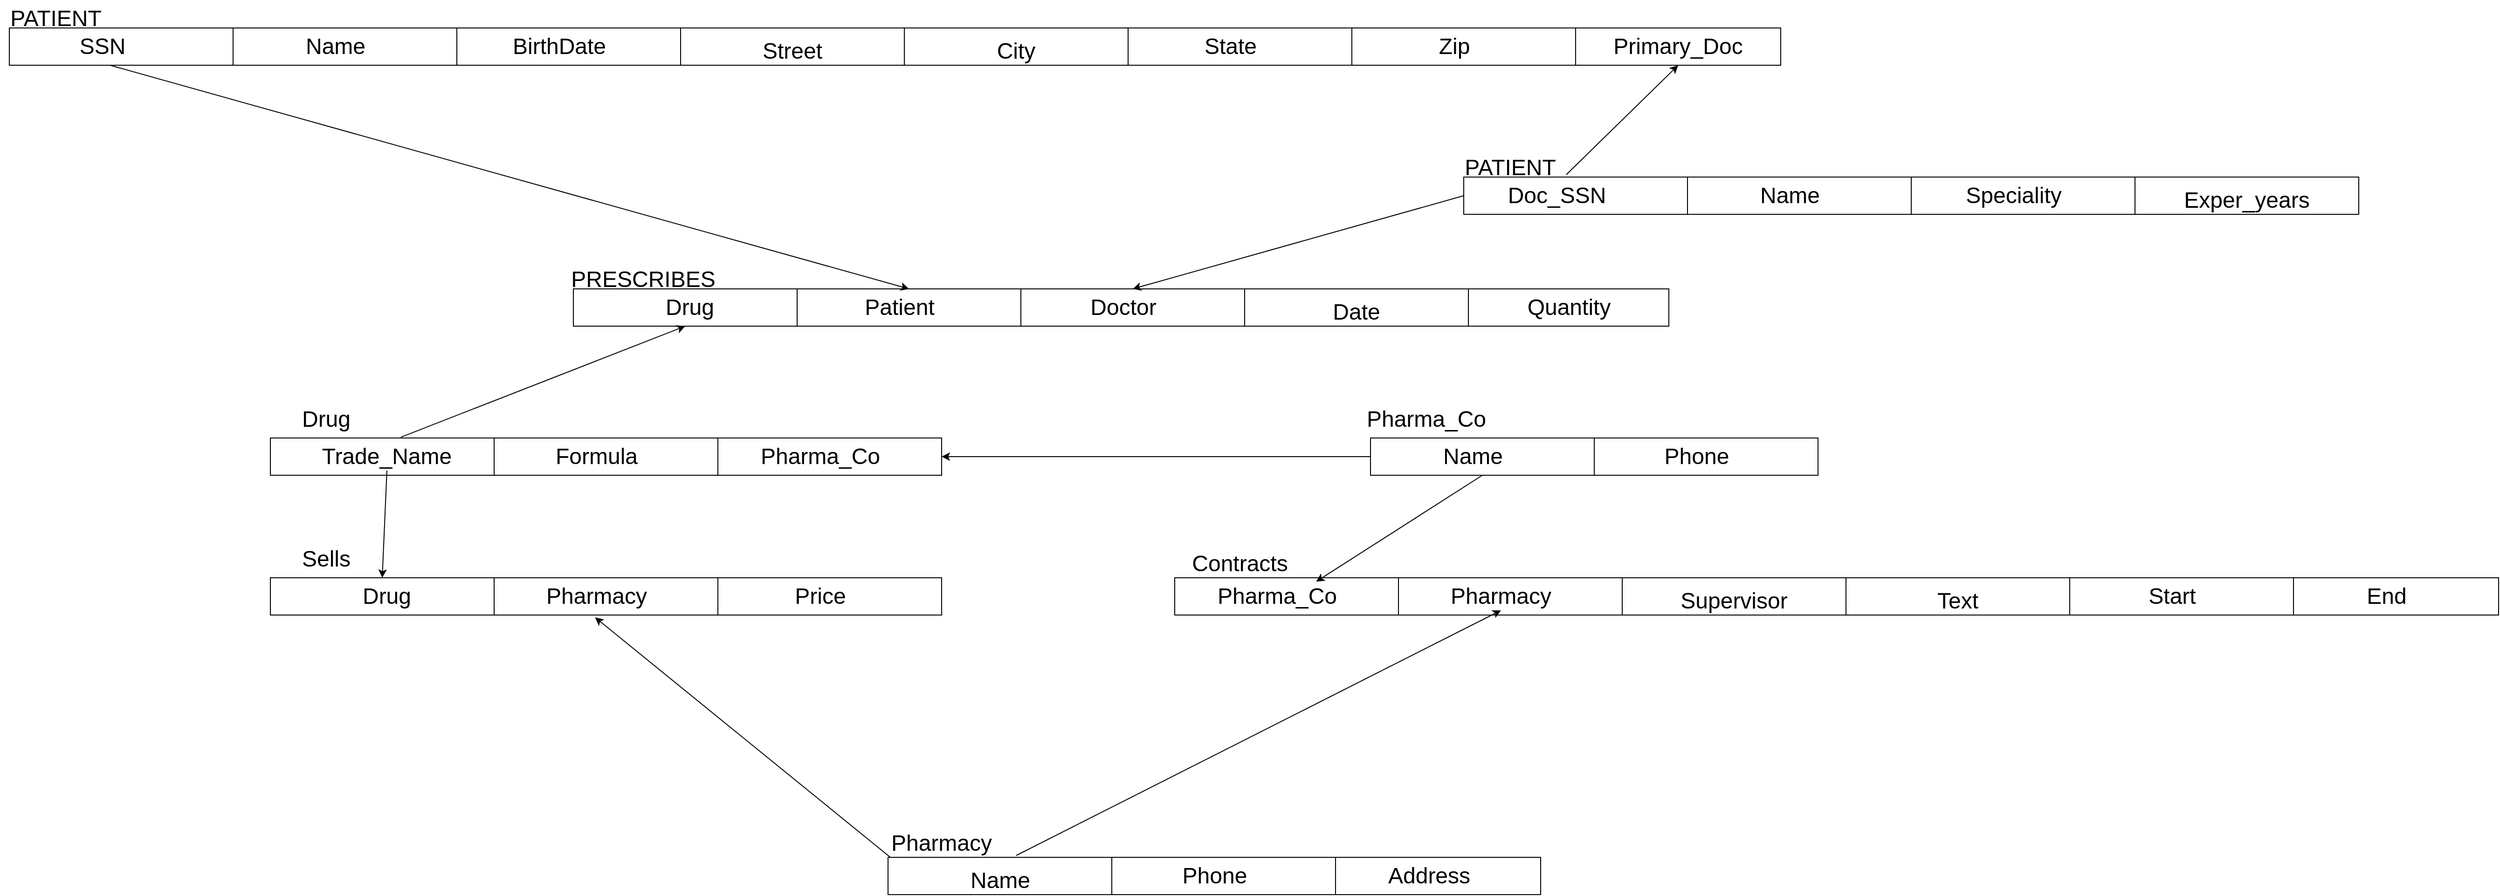 <mxfile version="26.0.12" pages="2">
  <diagram name="Page-1" id="VI8EY4aZrkDlifpeB0-J">
    <mxGraphModel dx="7587" dy="2580" grid="1" gridSize="10" guides="1" tooltips="1" connect="1" arrows="1" fold="1" page="1" pageScale="1" pageWidth="1169" pageHeight="1654" math="0" shadow="0">
      <root>
        <mxCell id="0" />
        <mxCell id="1" parent="0" />
        <mxCell id="ARa3XAWz3SJK5EvA4OsR-39" value="&lt;font style=&quot;font-size: 24px;&quot;&gt;PATIENT&lt;/font&gt;" style="text;html=1;align=center;verticalAlign=middle;whiteSpace=wrap;rounded=0;" vertex="1" parent="1">
          <mxGeometry x="-3010" y="330" width="120" height="40" as="geometry" />
        </mxCell>
        <mxCell id="ARa3XAWz3SJK5EvA4OsR-54" value="" style="rounded=0;whiteSpace=wrap;html=1;" vertex="1" parent="1">
          <mxGeometry x="-2760" y="360" width="240" height="40" as="geometry" />
        </mxCell>
        <mxCell id="ARa3XAWz3SJK5EvA4OsR-55" value="" style="rounded=0;whiteSpace=wrap;html=1;" vertex="1" parent="1">
          <mxGeometry x="-3000" y="360" width="240" height="40" as="geometry" />
        </mxCell>
        <mxCell id="ARa3XAWz3SJK5EvA4OsR-56" value="" style="rounded=0;whiteSpace=wrap;html=1;" vertex="1" parent="1">
          <mxGeometry x="-2520" y="360" width="240" height="40" as="geometry" />
        </mxCell>
        <mxCell id="ARa3XAWz3SJK5EvA4OsR-57" value="" style="rounded=0;whiteSpace=wrap;html=1;" vertex="1" parent="1">
          <mxGeometry x="-2280" y="360" width="240" height="40" as="geometry" />
        </mxCell>
        <mxCell id="ARa3XAWz3SJK5EvA4OsR-58" value="" style="rounded=0;whiteSpace=wrap;html=1;" vertex="1" parent="1">
          <mxGeometry x="-2040" y="360" width="240" height="40" as="geometry" />
        </mxCell>
        <mxCell id="ARa3XAWz3SJK5EvA4OsR-59" value="" style="rounded=0;whiteSpace=wrap;html=1;" vertex="1" parent="1">
          <mxGeometry x="-1800" y="360" width="240" height="40" as="geometry" />
        </mxCell>
        <mxCell id="ARa3XAWz3SJK5EvA4OsR-60" value="" style="rounded=0;whiteSpace=wrap;html=1;" vertex="1" parent="1">
          <mxGeometry x="-1560" y="360" width="240" height="40" as="geometry" />
        </mxCell>
        <mxCell id="ARa3XAWz3SJK5EvA4OsR-61" value="" style="rounded=0;whiteSpace=wrap;html=1;" vertex="1" parent="1">
          <mxGeometry x="-1320" y="360" width="220" height="40" as="geometry" />
        </mxCell>
        <mxCell id="ARa3XAWz3SJK5EvA4OsR-62" value="&lt;font style=&quot;font-size: 24px;&quot;&gt;Zip&lt;/font&gt;" style="text;html=1;align=center;verticalAlign=middle;whiteSpace=wrap;rounded=0;" vertex="1" parent="1">
          <mxGeometry x="-1480" y="365" width="60" height="30" as="geometry" />
        </mxCell>
        <mxCell id="ARa3XAWz3SJK5EvA4OsR-63" value="&lt;font style=&quot;font-size: 24px;&quot;&gt;State&lt;/font&gt;" style="text;html=1;align=center;verticalAlign=middle;whiteSpace=wrap;rounded=0;" vertex="1" parent="1">
          <mxGeometry x="-1720" y="365" width="60" height="30" as="geometry" />
        </mxCell>
        <mxCell id="ARa3XAWz3SJK5EvA4OsR-64" value="&lt;font style=&quot;font-size: 24px;&quot;&gt;City&lt;/font&gt;" style="text;html=1;align=center;verticalAlign=middle;whiteSpace=wrap;rounded=0;" vertex="1" parent="1">
          <mxGeometry x="-1950" y="370" width="60" height="30" as="geometry" />
        </mxCell>
        <mxCell id="ARa3XAWz3SJK5EvA4OsR-65" value="&lt;font style=&quot;font-size: 24px;&quot;&gt;Street&lt;/font&gt;" style="text;html=1;align=center;verticalAlign=middle;whiteSpace=wrap;rounded=0;" vertex="1" parent="1">
          <mxGeometry x="-2190" y="370" width="60" height="30" as="geometry" />
        </mxCell>
        <mxCell id="ARa3XAWz3SJK5EvA4OsR-66" value="&lt;font style=&quot;font-size: 24px;&quot;&gt;BirthDate&lt;/font&gt;" style="text;html=1;align=center;verticalAlign=middle;whiteSpace=wrap;rounded=0;" vertex="1" parent="1">
          <mxGeometry x="-2440" y="365" width="60" height="30" as="geometry" />
        </mxCell>
        <mxCell id="ARa3XAWz3SJK5EvA4OsR-67" value="&lt;font style=&quot;font-size: 24px;&quot;&gt;Name&lt;/font&gt;" style="text;html=1;align=center;verticalAlign=middle;whiteSpace=wrap;rounded=0;" vertex="1" parent="1">
          <mxGeometry x="-2680" y="365" width="60" height="30" as="geometry" />
        </mxCell>
        <mxCell id="ARa3XAWz3SJK5EvA4OsR-68" value="&lt;font style=&quot;font-size: 24px;&quot;&gt;SSN&lt;/font&gt;" style="text;html=1;align=center;verticalAlign=middle;whiteSpace=wrap;rounded=0;" vertex="1" parent="1">
          <mxGeometry x="-2930" y="365" width="60" height="30" as="geometry" />
        </mxCell>
        <mxCell id="ARa3XAWz3SJK5EvA4OsR-69" value="&lt;font style=&quot;font-size: 24px;&quot;&gt;Primary_Doc&lt;/font&gt;" style="text;html=1;align=center;verticalAlign=middle;whiteSpace=wrap;rounded=0;" vertex="1" parent="1">
          <mxGeometry x="-1240" y="365" width="60" height="30" as="geometry" />
        </mxCell>
        <mxCell id="ARa3XAWz3SJK5EvA4OsR-71" value="&lt;font style=&quot;font-size: 24px;&quot;&gt;PATIENT&lt;/font&gt;" style="text;html=1;align=center;verticalAlign=middle;whiteSpace=wrap;rounded=0;" vertex="1" parent="1">
          <mxGeometry x="-1450" y="490" width="120" height="40" as="geometry" />
        </mxCell>
        <mxCell id="ARa3XAWz3SJK5EvA4OsR-72" value="" style="rounded=0;whiteSpace=wrap;html=1;" vertex="1" parent="1">
          <mxGeometry x="-1200" y="520" width="240" height="40" as="geometry" />
        </mxCell>
        <mxCell id="ARa3XAWz3SJK5EvA4OsR-73" value="" style="rounded=0;whiteSpace=wrap;html=1;" vertex="1" parent="1">
          <mxGeometry x="-1440" y="520" width="240" height="40" as="geometry" />
        </mxCell>
        <mxCell id="ARa3XAWz3SJK5EvA4OsR-74" value="" style="rounded=0;whiteSpace=wrap;html=1;" vertex="1" parent="1">
          <mxGeometry x="-960" y="520" width="240" height="40" as="geometry" />
        </mxCell>
        <mxCell id="ARa3XAWz3SJK5EvA4OsR-75" value="" style="rounded=0;whiteSpace=wrap;html=1;" vertex="1" parent="1">
          <mxGeometry x="-720" y="520" width="240" height="40" as="geometry" />
        </mxCell>
        <mxCell id="ARa3XAWz3SJK5EvA4OsR-83" value="&lt;font style=&quot;font-size: 24px;&quot;&gt;Exper_years&lt;/font&gt;" style="text;html=1;align=center;verticalAlign=middle;whiteSpace=wrap;rounded=0;" vertex="1" parent="1">
          <mxGeometry x="-630" y="530" width="60" height="30" as="geometry" />
        </mxCell>
        <mxCell id="ARa3XAWz3SJK5EvA4OsR-84" value="&lt;font style=&quot;font-size: 24px;&quot;&gt;Speciality&lt;/font&gt;" style="text;html=1;align=center;verticalAlign=middle;whiteSpace=wrap;rounded=0;" vertex="1" parent="1">
          <mxGeometry x="-880" y="525" width="60" height="30" as="geometry" />
        </mxCell>
        <mxCell id="ARa3XAWz3SJK5EvA4OsR-85" value="&lt;font style=&quot;font-size: 24px;&quot;&gt;Name&lt;/font&gt;" style="text;html=1;align=center;verticalAlign=middle;whiteSpace=wrap;rounded=0;" vertex="1" parent="1">
          <mxGeometry x="-1120" y="525" width="60" height="30" as="geometry" />
        </mxCell>
        <mxCell id="ARa3XAWz3SJK5EvA4OsR-86" value="&lt;font style=&quot;font-size: 24px;&quot;&gt;Doc_SSN&lt;/font&gt;" style="text;html=1;align=center;verticalAlign=middle;whiteSpace=wrap;rounded=0;" vertex="1" parent="1">
          <mxGeometry x="-1370" y="525" width="60" height="30" as="geometry" />
        </mxCell>
        <mxCell id="ARa3XAWz3SJK5EvA4OsR-88" value="&lt;font style=&quot;font-size: 24px;&quot;&gt;PRESCRIBES&lt;/font&gt;" style="text;html=1;align=center;verticalAlign=middle;whiteSpace=wrap;rounded=0;" vertex="1" parent="1">
          <mxGeometry x="-2380" y="610" width="120" height="40" as="geometry" />
        </mxCell>
        <mxCell id="ARa3XAWz3SJK5EvA4OsR-89" value="" style="rounded=0;whiteSpace=wrap;html=1;" vertex="1" parent="1">
          <mxGeometry x="-2155" y="640" width="240" height="40" as="geometry" />
        </mxCell>
        <mxCell id="ARa3XAWz3SJK5EvA4OsR-90" value="" style="rounded=0;whiteSpace=wrap;html=1;" vertex="1" parent="1">
          <mxGeometry x="-2395" y="640" width="240" height="40" as="geometry" />
        </mxCell>
        <mxCell id="ARa3XAWz3SJK5EvA4OsR-91" value="" style="rounded=0;whiteSpace=wrap;html=1;" vertex="1" parent="1">
          <mxGeometry x="-1915" y="640" width="240" height="40" as="geometry" />
        </mxCell>
        <mxCell id="ARa3XAWz3SJK5EvA4OsR-92" value="" style="rounded=0;whiteSpace=wrap;html=1;" vertex="1" parent="1">
          <mxGeometry x="-1675" y="640" width="240" height="40" as="geometry" />
        </mxCell>
        <mxCell id="ARa3XAWz3SJK5EvA4OsR-93" value="&lt;font style=&quot;font-size: 24px;&quot;&gt;Date&lt;/font&gt;" style="text;html=1;align=center;verticalAlign=middle;whiteSpace=wrap;rounded=0;" vertex="1" parent="1">
          <mxGeometry x="-1585" y="650" width="60" height="30" as="geometry" />
        </mxCell>
        <mxCell id="ARa3XAWz3SJK5EvA4OsR-94" value="&lt;font style=&quot;font-size: 24px;&quot;&gt;Doctor&lt;/font&gt;" style="text;html=1;align=center;verticalAlign=middle;whiteSpace=wrap;rounded=0;" vertex="1" parent="1">
          <mxGeometry x="-1835" y="645" width="60" height="30" as="geometry" />
        </mxCell>
        <mxCell id="ARa3XAWz3SJK5EvA4OsR-95" value="&lt;font style=&quot;font-size: 24px;&quot;&gt;Patient&lt;/font&gt;" style="text;html=1;align=center;verticalAlign=middle;whiteSpace=wrap;rounded=0;" vertex="1" parent="1">
          <mxGeometry x="-2075" y="645" width="60" height="30" as="geometry" />
        </mxCell>
        <mxCell id="ARa3XAWz3SJK5EvA4OsR-96" value="&lt;font style=&quot;font-size: 24px;&quot;&gt;Drug&lt;/font&gt;" style="text;html=1;align=center;verticalAlign=middle;whiteSpace=wrap;rounded=0;" vertex="1" parent="1">
          <mxGeometry x="-2300" y="645" width="60" height="30" as="geometry" />
        </mxCell>
        <mxCell id="ARa3XAWz3SJK5EvA4OsR-97" value="" style="rounded=0;whiteSpace=wrap;html=1;" vertex="1" parent="1">
          <mxGeometry x="-1435" y="640" width="215" height="40" as="geometry" />
        </mxCell>
        <mxCell id="ARa3XAWz3SJK5EvA4OsR-99" value="&lt;font style=&quot;font-size: 24px;&quot;&gt;Quantity&lt;/font&gt;" style="text;html=1;align=center;verticalAlign=middle;whiteSpace=wrap;rounded=0;" vertex="1" parent="1">
          <mxGeometry x="-1357.5" y="630" width="60" height="60" as="geometry" />
        </mxCell>
        <mxCell id="ARa3XAWz3SJK5EvA4OsR-100" value="&lt;span style=&quot;font-size: 24px;&quot;&gt;Drug&lt;/span&gt;" style="text;html=1;align=center;verticalAlign=middle;whiteSpace=wrap;rounded=0;" vertex="1" parent="1">
          <mxGeometry x="-2720" y="760" width="120" height="40" as="geometry" />
        </mxCell>
        <mxCell id="ARa3XAWz3SJK5EvA4OsR-101" value="" style="rounded=0;whiteSpace=wrap;html=1;" vertex="1" parent="1">
          <mxGeometry x="-2480" y="800" width="240" height="40" as="geometry" />
        </mxCell>
        <mxCell id="ARa3XAWz3SJK5EvA4OsR-102" value="" style="rounded=0;whiteSpace=wrap;html=1;" vertex="1" parent="1">
          <mxGeometry x="-2720" y="800" width="240" height="40" as="geometry" />
        </mxCell>
        <mxCell id="ARa3XAWz3SJK5EvA4OsR-103" value="" style="rounded=0;whiteSpace=wrap;html=1;" vertex="1" parent="1">
          <mxGeometry x="-2240" y="800" width="240" height="40" as="geometry" />
        </mxCell>
        <mxCell id="ARa3XAWz3SJK5EvA4OsR-104" value="&lt;font style=&quot;font-size: 24px;&quot;&gt;Pharma_Co&lt;/font&gt;" style="text;html=1;align=center;verticalAlign=middle;whiteSpace=wrap;rounded=0;" vertex="1" parent="1">
          <mxGeometry x="-2160" y="805" width="60" height="30" as="geometry" />
        </mxCell>
        <mxCell id="ARa3XAWz3SJK5EvA4OsR-105" value="&lt;span style=&quot;font-size: 24px;&quot;&gt;Formula&lt;/span&gt;" style="text;html=1;align=center;verticalAlign=middle;whiteSpace=wrap;rounded=0;" vertex="1" parent="1">
          <mxGeometry x="-2400" y="805" width="60" height="30" as="geometry" />
        </mxCell>
        <mxCell id="ARa3XAWz3SJK5EvA4OsR-106" value="&lt;font style=&quot;font-size: 24px;&quot;&gt;Trade_Name&lt;/font&gt;" style="text;html=1;align=center;verticalAlign=middle;whiteSpace=wrap;rounded=0;" vertex="1" parent="1">
          <mxGeometry x="-2625" y="805" width="60" height="30" as="geometry" />
        </mxCell>
        <mxCell id="ARa3XAWz3SJK5EvA4OsR-107" value="" style="rounded=0;whiteSpace=wrap;html=1;" vertex="1" parent="1">
          <mxGeometry x="-1540" y="800" width="240" height="40" as="geometry" />
        </mxCell>
        <mxCell id="ARa3XAWz3SJK5EvA4OsR-108" value="" style="rounded=0;whiteSpace=wrap;html=1;" vertex="1" parent="1">
          <mxGeometry x="-1300" y="800" width="240" height="40" as="geometry" />
        </mxCell>
        <mxCell id="ARa3XAWz3SJK5EvA4OsR-109" value="&lt;font style=&quot;font-size: 24px;&quot;&gt;Phone&lt;/font&gt;" style="text;html=1;align=center;verticalAlign=middle;whiteSpace=wrap;rounded=0;" vertex="1" parent="1">
          <mxGeometry x="-1220" y="805" width="60" height="30" as="geometry" />
        </mxCell>
        <mxCell id="ARa3XAWz3SJK5EvA4OsR-110" value="&lt;font style=&quot;font-size: 24px;&quot;&gt;Name&lt;/font&gt;" style="text;html=1;align=center;verticalAlign=middle;whiteSpace=wrap;rounded=0;" vertex="1" parent="1">
          <mxGeometry x="-1460" y="805" width="60" height="30" as="geometry" />
        </mxCell>
        <mxCell id="ARa3XAWz3SJK5EvA4OsR-111" value="&lt;span style=&quot;font-size: 24px;&quot;&gt;Pharma_Co&lt;/span&gt;" style="text;html=1;align=center;verticalAlign=middle;whiteSpace=wrap;rounded=0;" vertex="1" parent="1">
          <mxGeometry x="-1540" y="760" width="120" height="40" as="geometry" />
        </mxCell>
        <mxCell id="ARa3XAWz3SJK5EvA4OsR-120" value="&lt;span style=&quot;font-size: 24px;&quot;&gt;Sells&lt;/span&gt;" style="text;html=1;align=center;verticalAlign=middle;whiteSpace=wrap;rounded=0;" vertex="1" parent="1">
          <mxGeometry x="-2720" y="910" width="120" height="40" as="geometry" />
        </mxCell>
        <mxCell id="ARa3XAWz3SJK5EvA4OsR-121" value="" style="rounded=0;whiteSpace=wrap;html=1;" vertex="1" parent="1">
          <mxGeometry x="-2480" y="950" width="240" height="40" as="geometry" />
        </mxCell>
        <mxCell id="ARa3XAWz3SJK5EvA4OsR-122" value="" style="rounded=0;whiteSpace=wrap;html=1;" vertex="1" parent="1">
          <mxGeometry x="-2720" y="950" width="240" height="40" as="geometry" />
        </mxCell>
        <mxCell id="ARa3XAWz3SJK5EvA4OsR-123" value="" style="rounded=0;whiteSpace=wrap;html=1;" vertex="1" parent="1">
          <mxGeometry x="-2240" y="950" width="240" height="40" as="geometry" />
        </mxCell>
        <mxCell id="ARa3XAWz3SJK5EvA4OsR-124" value="&lt;font style=&quot;font-size: 24px;&quot;&gt;Price&lt;/font&gt;" style="text;html=1;align=center;verticalAlign=middle;whiteSpace=wrap;rounded=0;" vertex="1" parent="1">
          <mxGeometry x="-2160" y="955" width="60" height="30" as="geometry" />
        </mxCell>
        <mxCell id="ARa3XAWz3SJK5EvA4OsR-125" value="&lt;font style=&quot;font-size: 24px;&quot;&gt;Pharmacy&lt;/font&gt;" style="text;html=1;align=center;verticalAlign=middle;whiteSpace=wrap;rounded=0;" vertex="1" parent="1">
          <mxGeometry x="-2400" y="955" width="60" height="30" as="geometry" />
        </mxCell>
        <mxCell id="ARa3XAWz3SJK5EvA4OsR-126" value="&lt;font style=&quot;font-size: 24px;&quot;&gt;Drug&lt;/font&gt;" style="text;html=1;align=center;verticalAlign=middle;whiteSpace=wrap;rounded=0;" vertex="1" parent="1">
          <mxGeometry x="-2625" y="955" width="60" height="30" as="geometry" />
        </mxCell>
        <mxCell id="ARa3XAWz3SJK5EvA4OsR-127" value="" style="rounded=0;whiteSpace=wrap;html=1;" vertex="1" parent="1">
          <mxGeometry x="-1750" y="950" width="240" height="40" as="geometry" />
        </mxCell>
        <mxCell id="ARa3XAWz3SJK5EvA4OsR-128" value="" style="rounded=0;whiteSpace=wrap;html=1;" vertex="1" parent="1">
          <mxGeometry x="-1510" y="950" width="240" height="40" as="geometry" />
        </mxCell>
        <mxCell id="ARa3XAWz3SJK5EvA4OsR-129" value="" style="rounded=0;whiteSpace=wrap;html=1;" vertex="1" parent="1">
          <mxGeometry x="-1270" y="950" width="240" height="40" as="geometry" />
        </mxCell>
        <mxCell id="ARa3XAWz3SJK5EvA4OsR-130" value="" style="rounded=0;whiteSpace=wrap;html=1;" vertex="1" parent="1">
          <mxGeometry x="-1030" y="950" width="240" height="40" as="geometry" />
        </mxCell>
        <mxCell id="ARa3XAWz3SJK5EvA4OsR-131" value="" style="rounded=0;whiteSpace=wrap;html=1;" vertex="1" parent="1">
          <mxGeometry x="-790" y="950" width="240" height="40" as="geometry" />
        </mxCell>
        <mxCell id="ARa3XAWz3SJK5EvA4OsR-133" value="&lt;font style=&quot;font-size: 24px;&quot;&gt;Start&lt;/font&gt;" style="text;html=1;align=center;verticalAlign=middle;whiteSpace=wrap;rounded=0;" vertex="1" parent="1">
          <mxGeometry x="-710" y="955" width="60" height="30" as="geometry" />
        </mxCell>
        <mxCell id="ARa3XAWz3SJK5EvA4OsR-134" value="&lt;font style=&quot;font-size: 24px;&quot;&gt;Text&lt;/font&gt;" style="text;html=1;align=center;verticalAlign=middle;whiteSpace=wrap;rounded=0;" vertex="1" parent="1">
          <mxGeometry x="-940" y="960" width="60" height="30" as="geometry" />
        </mxCell>
        <mxCell id="ARa3XAWz3SJK5EvA4OsR-135" value="&lt;font style=&quot;font-size: 24px;&quot;&gt;Supervisor&lt;/font&gt;" style="text;html=1;align=center;verticalAlign=middle;whiteSpace=wrap;rounded=0;" vertex="1" parent="1">
          <mxGeometry x="-1180" y="960" width="60" height="30" as="geometry" />
        </mxCell>
        <mxCell id="ARa3XAWz3SJK5EvA4OsR-136" value="&lt;font style=&quot;font-size: 24px;&quot;&gt;Pharmacy&lt;/font&gt;" style="text;html=1;align=center;verticalAlign=middle;whiteSpace=wrap;rounded=0;" vertex="1" parent="1">
          <mxGeometry x="-1430" y="955" width="60" height="30" as="geometry" />
        </mxCell>
        <mxCell id="ARa3XAWz3SJK5EvA4OsR-137" value="&lt;font style=&quot;font-size: 24px;&quot;&gt;Pharma_Co&lt;/font&gt;" style="text;html=1;align=center;verticalAlign=middle;whiteSpace=wrap;rounded=0;" vertex="1" parent="1">
          <mxGeometry x="-1670" y="955" width="60" height="30" as="geometry" />
        </mxCell>
        <mxCell id="ARa3XAWz3SJK5EvA4OsR-138" value="&lt;span style=&quot;font-size: 24px;&quot;&gt;Contracts&lt;/span&gt;" style="text;html=1;align=center;verticalAlign=middle;whiteSpace=wrap;rounded=0;" vertex="1" parent="1">
          <mxGeometry x="-1740" y="915" width="120" height="40" as="geometry" />
        </mxCell>
        <mxCell id="ARa3XAWz3SJK5EvA4OsR-139" value="" style="rounded=0;whiteSpace=wrap;html=1;" vertex="1" parent="1">
          <mxGeometry x="-550" y="950" width="220" height="40" as="geometry" />
        </mxCell>
        <mxCell id="ARa3XAWz3SJK5EvA4OsR-142" value="&lt;font style=&quot;font-size: 24px;&quot;&gt;End&lt;/font&gt;" style="text;html=1;align=center;verticalAlign=middle;whiteSpace=wrap;rounded=0;" vertex="1" parent="1">
          <mxGeometry x="-480" y="955" width="60" height="30" as="geometry" />
        </mxCell>
        <mxCell id="ARa3XAWz3SJK5EvA4OsR-143" value="" style="rounded=0;whiteSpace=wrap;html=1;" vertex="1" parent="1">
          <mxGeometry x="-2057.5" y="1250" width="240" height="40" as="geometry" />
        </mxCell>
        <mxCell id="ARa3XAWz3SJK5EvA4OsR-144" value="" style="rounded=0;whiteSpace=wrap;html=1;" vertex="1" parent="1">
          <mxGeometry x="-1817.5" y="1250" width="240" height="40" as="geometry" />
        </mxCell>
        <mxCell id="ARa3XAWz3SJK5EvA4OsR-145" value="&lt;font style=&quot;font-size: 24px;&quot;&gt;Phone&lt;/font&gt;" style="text;html=1;align=center;verticalAlign=middle;whiteSpace=wrap;rounded=0;" vertex="1" parent="1">
          <mxGeometry x="-1737.5" y="1255" width="60" height="30" as="geometry" />
        </mxCell>
        <mxCell id="ARa3XAWz3SJK5EvA4OsR-146" value="&lt;font style=&quot;font-size: 24px;&quot;&gt;Name&lt;/font&gt;" style="text;html=1;align=center;verticalAlign=middle;whiteSpace=wrap;rounded=0;" vertex="1" parent="1">
          <mxGeometry x="-1967.5" y="1260" width="60" height="30" as="geometry" />
        </mxCell>
        <mxCell id="ARa3XAWz3SJK5EvA4OsR-147" value="" style="rounded=0;whiteSpace=wrap;html=1;" vertex="1" parent="1">
          <mxGeometry x="-1577.5" y="1250" width="220" height="40" as="geometry" />
        </mxCell>
        <mxCell id="ARa3XAWz3SJK5EvA4OsR-148" value="&lt;font style=&quot;font-size: 24px;&quot;&gt;Address&lt;/font&gt;" style="text;html=1;align=center;verticalAlign=middle;whiteSpace=wrap;rounded=0;" vertex="1" parent="1">
          <mxGeometry x="-1507.5" y="1255" width="60" height="30" as="geometry" />
        </mxCell>
        <mxCell id="ARa3XAWz3SJK5EvA4OsR-149" value="&lt;span style=&quot;font-size: 24px;&quot;&gt;Pharmacy&lt;/span&gt;" style="text;html=1;align=center;verticalAlign=middle;whiteSpace=wrap;rounded=0;" vertex="1" parent="1">
          <mxGeometry x="-2060" y="1215" width="120" height="40" as="geometry" />
        </mxCell>
        <mxCell id="ARa3XAWz3SJK5EvA4OsR-150" value="" style="endArrow=classic;html=1;rounded=0;entryX=0.5;entryY=1;entryDx=0;entryDy=0;exitX=0.458;exitY=-0.062;exitDx=0;exitDy=0;exitPerimeter=0;" edge="1" parent="1" source="ARa3XAWz3SJK5EvA4OsR-73" target="ARa3XAWz3SJK5EvA4OsR-61">
          <mxGeometry width="50" height="50" relative="1" as="geometry">
            <mxPoint x="-1330" y="520" as="sourcePoint" />
            <mxPoint x="-1170" y="490" as="targetPoint" />
          </mxGeometry>
        </mxCell>
        <mxCell id="ARa3XAWz3SJK5EvA4OsR-151" value="" style="endArrow=classic;html=1;rounded=0;entryX=0.5;entryY=1;entryDx=0;entryDy=0;exitX=0.458;exitY=-0.062;exitDx=0;exitDy=0;exitPerimeter=0;" edge="1" parent="1" target="ARa3XAWz3SJK5EvA4OsR-136">
          <mxGeometry width="50" height="50" relative="1" as="geometry">
            <mxPoint x="-1920" y="1248" as="sourcePoint" />
            <mxPoint x="-1800" y="1130" as="targetPoint" />
          </mxGeometry>
        </mxCell>
        <mxCell id="ARa3XAWz3SJK5EvA4OsR-152" value="" style="endArrow=classic;html=1;rounded=0;entryX=0.451;entryY=1.063;entryDx=0;entryDy=0;exitX=0.458;exitY=-0.062;exitDx=0;exitDy=0;exitPerimeter=0;entryPerimeter=0;" edge="1" parent="1" target="ARa3XAWz3SJK5EvA4OsR-121">
          <mxGeometry width="50" height="50" relative="1" as="geometry">
            <mxPoint x="-2055" y="1250" as="sourcePoint" />
            <mxPoint x="-1535" y="987" as="targetPoint" />
          </mxGeometry>
        </mxCell>
        <mxCell id="ARa3XAWz3SJK5EvA4OsR-153" value="" style="endArrow=classic;html=1;rounded=0;exitX=0.458;exitY=-0.062;exitDx=0;exitDy=0;exitPerimeter=0;entryX=0.632;entryY=0.104;entryDx=0;entryDy=0;entryPerimeter=0;" edge="1" parent="1" target="ARa3XAWz3SJK5EvA4OsR-127">
          <mxGeometry width="50" height="50" relative="1" as="geometry">
            <mxPoint x="-1420" y="840" as="sourcePoint" />
            <mxPoint x="-1570" y="946" as="targetPoint" />
          </mxGeometry>
        </mxCell>
        <mxCell id="ARa3XAWz3SJK5EvA4OsR-154" value="" style="endArrow=classic;html=1;rounded=0;exitX=0;exitY=0.5;exitDx=0;exitDy=0;entryX=1;entryY=0.5;entryDx=0;entryDy=0;" edge="1" parent="1" source="ARa3XAWz3SJK5EvA4OsR-107" target="ARa3XAWz3SJK5EvA4OsR-103">
          <mxGeometry width="50" height="50" relative="1" as="geometry">
            <mxPoint x="-1540" y="810" as="sourcePoint" />
            <mxPoint x="-1718" y="924" as="targetPoint" />
          </mxGeometry>
        </mxCell>
        <mxCell id="ARa3XAWz3SJK5EvA4OsR-155" value="" style="endArrow=classic;html=1;rounded=0;exitX=0.583;exitY=-0.021;exitDx=0;exitDy=0;entryX=0.5;entryY=1;entryDx=0;entryDy=0;exitPerimeter=0;" edge="1" parent="1" source="ARa3XAWz3SJK5EvA4OsR-102" target="ARa3XAWz3SJK5EvA4OsR-90">
          <mxGeometry width="50" height="50" relative="1" as="geometry">
            <mxPoint x="-2300" y="760" as="sourcePoint" />
            <mxPoint x="-2760" y="760" as="targetPoint" />
          </mxGeometry>
        </mxCell>
        <mxCell id="ARa3XAWz3SJK5EvA4OsR-156" value="" style="endArrow=classic;html=1;rounded=0;exitX=0.5;exitY=1;exitDx=0;exitDy=0;entryX=1;entryY=1;entryDx=0;entryDy=0;" edge="1" parent="1" source="ARa3XAWz3SJK5EvA4OsR-106" target="ARa3XAWz3SJK5EvA4OsR-120">
          <mxGeometry width="50" height="50" relative="1" as="geometry">
            <mxPoint x="-2590" y="810" as="sourcePoint" />
            <mxPoint x="-2265" y="690" as="targetPoint" />
          </mxGeometry>
        </mxCell>
        <mxCell id="ARa3XAWz3SJK5EvA4OsR-157" value="" style="endArrow=classic;html=1;rounded=0;entryX=0.5;entryY=0;entryDx=0;entryDy=0;" edge="1" parent="1" target="ARa3XAWz3SJK5EvA4OsR-89">
          <mxGeometry width="50" height="50" relative="1" as="geometry">
            <mxPoint x="-2892" y="400" as="sourcePoint" />
            <mxPoint x="-3070" y="514" as="targetPoint" />
          </mxGeometry>
        </mxCell>
        <mxCell id="ARa3XAWz3SJK5EvA4OsR-158" value="" style="endArrow=classic;html=1;rounded=0;exitX=0;exitY=0.5;exitDx=0;exitDy=0;entryX=0.5;entryY=0;entryDx=0;entryDy=0;" edge="1" parent="1" source="ARa3XAWz3SJK5EvA4OsR-73" target="ARa3XAWz3SJK5EvA4OsR-91">
          <mxGeometry width="50" height="50" relative="1" as="geometry">
            <mxPoint x="-1492" y="516" as="sourcePoint" />
            <mxPoint x="-1670" y="630" as="targetPoint" />
          </mxGeometry>
        </mxCell>
      </root>
    </mxGraphModel>
  </diagram>
  <diagram id="La1_8H_uTtakgFRsrTIt" name="Page-2">
    <mxGraphModel dx="4149" dy="3375" grid="1" gridSize="10" guides="1" tooltips="1" connect="1" arrows="1" fold="1" page="1" pageScale="1" pageWidth="1169" pageHeight="1654" math="0" shadow="0">
      <root>
        <mxCell id="0" />
        <mxCell id="1" parent="0" />
        <mxCell id="_tN8K5B3pRtK9R9Q_DA4-2" value="" style="rounded=0;whiteSpace=wrap;html=1;" vertex="1" parent="1">
          <mxGeometry x="740" y="340" width="240" height="40" as="geometry" />
        </mxCell>
        <mxCell id="_tN8K5B3pRtK9R9Q_DA4-3" value="" style="rounded=0;whiteSpace=wrap;html=1;" vertex="1" parent="1">
          <mxGeometry x="500" y="340" width="240" height="40" as="geometry" />
        </mxCell>
        <mxCell id="_tN8K5B3pRtK9R9Q_DA4-4" value="" style="rounded=0;whiteSpace=wrap;html=1;" vertex="1" parent="1">
          <mxGeometry x="980" y="340" width="240" height="40" as="geometry" />
        </mxCell>
        <mxCell id="_tN8K5B3pRtK9R9Q_DA4-14" value="&lt;font style=&quot;font-size: 24px;&quot;&gt;City&lt;/font&gt;" style="text;html=1;align=center;verticalAlign=middle;whiteSpace=wrap;rounded=0;" vertex="1" parent="1">
          <mxGeometry x="1060" y="345" width="60" height="30" as="geometry" />
        </mxCell>
        <mxCell id="_tN8K5B3pRtK9R9Q_DA4-15" value="&lt;font style=&quot;font-size: 24px;&quot;&gt;Street&lt;/font&gt;" style="text;html=1;align=center;verticalAlign=middle;whiteSpace=wrap;rounded=0;" vertex="1" parent="1">
          <mxGeometry x="820" y="345" width="60" height="30" as="geometry" />
        </mxCell>
        <mxCell id="_tN8K5B3pRtK9R9Q_DA4-16" value="&lt;font style=&quot;font-size: 24px;&quot;&gt;Name&lt;/font&gt;" style="text;html=1;align=center;verticalAlign=middle;whiteSpace=wrap;rounded=0;" vertex="1" parent="1">
          <mxGeometry x="570" y="345" width="60" height="30" as="geometry" />
        </mxCell>
        <mxCell id="_tN8K5B3pRtK9R9Q_DA4-57" value="" style="rounded=0;whiteSpace=wrap;html=1;" vertex="1" parent="1">
          <mxGeometry x="-220" y="605" width="240" height="40" as="geometry" />
        </mxCell>
        <mxCell id="_tN8K5B3pRtK9R9Q_DA4-58" value="" style="rounded=0;whiteSpace=wrap;html=1;" vertex="1" parent="1">
          <mxGeometry x="20" y="605" width="240" height="40" as="geometry" />
        </mxCell>
        <mxCell id="_tN8K5B3pRtK9R9Q_DA4-59" value="" style="rounded=0;whiteSpace=wrap;html=1;" vertex="1" parent="1">
          <mxGeometry x="260" y="605" width="240" height="40" as="geometry" />
        </mxCell>
        <mxCell id="_tN8K5B3pRtK9R9Q_DA4-60" value="" style="rounded=0;whiteSpace=wrap;html=1;" vertex="1" parent="1">
          <mxGeometry x="500" y="605" width="240" height="40" as="geometry" />
        </mxCell>
        <mxCell id="_tN8K5B3pRtK9R9Q_DA4-61" value="" style="rounded=0;whiteSpace=wrap;html=1;" vertex="1" parent="1">
          <mxGeometry x="740" y="605" width="240" height="40" as="geometry" />
        </mxCell>
        <mxCell id="_tN8K5B3pRtK9R9Q_DA4-62" value="&lt;font style=&quot;font-size: 24px;&quot;&gt;Station_Number&lt;/font&gt;" style="text;html=1;align=center;verticalAlign=middle;whiteSpace=wrap;rounded=0;" vertex="1" parent="1">
          <mxGeometry x="820" y="610" width="60" height="30" as="geometry" />
        </mxCell>
        <mxCell id="_tN8K5B3pRtK9R9Q_DA4-63" value="&lt;font style=&quot;font-size: 24px;&quot;&gt;Office_Number&lt;/font&gt;" style="text;html=1;align=center;verticalAlign=middle;whiteSpace=wrap;rounded=0;" vertex="1" parent="1">
          <mxGeometry x="590" y="615" width="60" height="30" as="geometry" />
        </mxCell>
        <mxCell id="_tN8K5B3pRtK9R9Q_DA4-64" value="&lt;font style=&quot;font-size: 24px;&quot;&gt;Job&lt;/font&gt;" style="text;html=1;align=center;verticalAlign=middle;whiteSpace=wrap;rounded=0;" vertex="1" parent="1">
          <mxGeometry x="350" y="615" width="60" height="30" as="geometry" />
        </mxCell>
        <mxCell id="_tN8K5B3pRtK9R9Q_DA4-65" value="&lt;font style=&quot;font-size: 24px;&quot;&gt;Salary&lt;/font&gt;" style="text;html=1;align=center;verticalAlign=middle;whiteSpace=wrap;rounded=0;" vertex="1" parent="1">
          <mxGeometry x="100" y="610" width="60" height="30" as="geometry" />
        </mxCell>
        <mxCell id="_tN8K5B3pRtK9R9Q_DA4-66" value="&lt;font style=&quot;font-size: 24px;&quot;&gt;Name&lt;/font&gt;" style="text;html=1;align=center;verticalAlign=middle;whiteSpace=wrap;rounded=0;" vertex="1" parent="1">
          <mxGeometry x="-140" y="610" width="60" height="30" as="geometry" />
        </mxCell>
        <mxCell id="_tN8K5B3pRtK9R9Q_DA4-67" value="&lt;span style=&quot;font-size: 24px;&quot;&gt;Employee&lt;/span&gt;" style="text;html=1;align=center;verticalAlign=middle;whiteSpace=wrap;rounded=0;" vertex="1" parent="1">
          <mxGeometry x="-210" y="570" width="120" height="40" as="geometry" />
        </mxCell>
        <mxCell id="_tN8K5B3pRtK9R9Q_DA4-68" value="" style="rounded=0;whiteSpace=wrap;html=1;" vertex="1" parent="1">
          <mxGeometry x="980" y="605" width="220" height="40" as="geometry" />
        </mxCell>
        <mxCell id="_tN8K5B3pRtK9R9Q_DA4-69" value="&lt;span style=&quot;font-size: 24px;&quot;&gt;Hours_Worked&lt;/span&gt;" style="text;html=1;align=center;verticalAlign=middle;whiteSpace=wrap;rounded=0;" vertex="1" parent="1">
          <mxGeometry x="1050" y="610" width="60" height="30" as="geometry" />
        </mxCell>
        <mxCell id="_tN8K5B3pRtK9R9Q_DA4-93" value="" style="rounded=0;whiteSpace=wrap;html=1;" vertex="1" parent="1">
          <mxGeometry x="1540" y="627.5" width="240" height="40" as="geometry" />
        </mxCell>
        <mxCell id="_tN8K5B3pRtK9R9Q_DA4-94" value="" style="rounded=0;whiteSpace=wrap;html=1;" vertex="1" parent="1">
          <mxGeometry x="1780" y="627.5" width="240" height="40" as="geometry" />
        </mxCell>
        <mxCell id="_tN8K5B3pRtK9R9Q_DA4-95" value="&lt;font style=&quot;font-size: 24px;&quot;&gt;Credit_Rating&lt;/font&gt;" style="text;html=1;align=center;verticalAlign=middle;whiteSpace=wrap;rounded=0;" vertex="1" parent="1">
          <mxGeometry x="1860" y="632.5" width="60" height="30" as="geometry" />
        </mxCell>
        <mxCell id="_tN8K5B3pRtK9R9Q_DA4-96" value="&lt;font style=&quot;font-size: 24px;&quot;&gt;Name&lt;/font&gt;" style="text;html=1;align=center;verticalAlign=middle;whiteSpace=wrap;rounded=0;" vertex="1" parent="1">
          <mxGeometry x="1620" y="632.5" width="60" height="30" as="geometry" />
        </mxCell>
        <mxCell id="_tN8K5B3pRtK9R9Q_DA4-97" value="&lt;span style=&quot;font-size: 24px;&quot;&gt;Customer&lt;/span&gt;" style="text;html=1;align=center;verticalAlign=middle;whiteSpace=wrap;rounded=0;" vertex="1" parent="1">
          <mxGeometry x="1550" y="592.5" width="120" height="40" as="geometry" />
        </mxCell>
        <mxCell id="_tN8K5B3pRtK9R9Q_DA4-98" value="&lt;span style=&quot;font-size: 24px;&quot;&gt;Person&lt;/span&gt;" style="text;html=1;align=center;verticalAlign=middle;whiteSpace=wrap;rounded=0;" vertex="1" parent="1">
          <mxGeometry x="500" y="310" width="120" height="40" as="geometry" />
        </mxCell>
        <mxCell id="_tN8K5B3pRtK9R9Q_DA4-99" value="" style="endArrow=classic;html=1;rounded=0;exitX=0;exitY=0.5;exitDx=0;exitDy=0;entryX=0.5;entryY=1;entryDx=0;entryDy=0;" edge="1" parent="1" source="_tN8K5B3pRtK9R9Q_DA4-93" target="_tN8K5B3pRtK9R9Q_DA4-3">
          <mxGeometry width="50" height="50" relative="1" as="geometry">
            <mxPoint x="1440" y="1150" as="sourcePoint" />
            <mxPoint x="1060" y="710" as="targetPoint" />
          </mxGeometry>
        </mxCell>
        <mxCell id="_tN8K5B3pRtK9R9Q_DA4-100" value="" style="endArrow=classic;html=1;rounded=0;exitX=0.75;exitY=0;exitDx=0;exitDy=0;entryX=0.75;entryY=1;entryDx=0;entryDy=0;" edge="1" parent="1" source="_tN8K5B3pRtK9R9Q_DA4-57" target="_tN8K5B3pRtK9R9Q_DA4-16">
          <mxGeometry width="50" height="50" relative="1" as="geometry">
            <mxPoint x="820" y="627.5" as="sourcePoint" />
            <mxPoint x="-100" y="359.5" as="targetPoint" />
          </mxGeometry>
        </mxCell>
      </root>
    </mxGraphModel>
  </diagram>
</mxfile>
